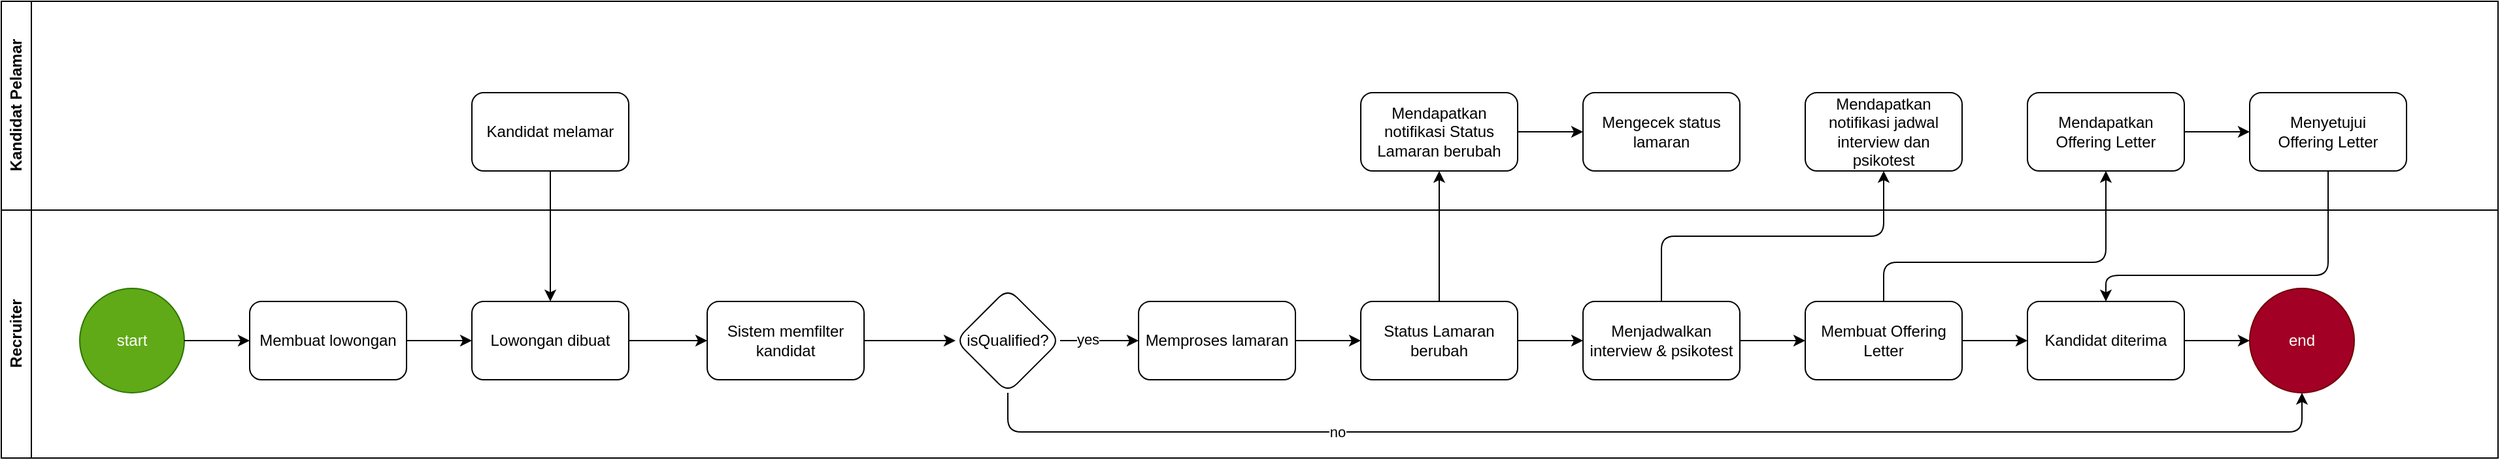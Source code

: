 <mxfile>
    <diagram id="pFOwyxe4f_khdjqVn0Dv" name="Page-1">
        <mxGraphModel dx="622" dy="1569" grid="1" gridSize="10" guides="1" tooltips="1" connect="1" arrows="1" fold="1" page="1" pageScale="1" pageWidth="850" pageHeight="1100" math="0" shadow="0">
            <root>
                <mxCell id="0"/>
                <mxCell id="1" parent="0"/>
                <mxCell id="10" style="edgeStyle=none;html=1;" edge="1" parent="1" source="9" target="7">
                    <mxGeometry relative="1" as="geometry"/>
                </mxCell>
                <mxCell id="24" value="" style="edgeStyle=none;html=1;" edge="1" parent="1" source="19" target="23">
                    <mxGeometry relative="1" as="geometry">
                        <Array as="points">
                            <mxPoint x="1300" y="-90"/>
                            <mxPoint x="1470" y="-90"/>
                        </Array>
                    </mxGeometry>
                </mxCell>
                <mxCell id="30" value="" style="edgeStyle=none;html=1;" edge="1" parent="1" source="27" target="29">
                    <mxGeometry relative="1" as="geometry">
                        <Array as="points">
                            <mxPoint x="1470" y="-70"/>
                            <mxPoint x="1640" y="-70"/>
                        </Array>
                    </mxGeometry>
                </mxCell>
                <mxCell id="34" value="Recruiter" style="swimlane;horizontal=0;whiteSpace=wrap;html=1;" vertex="1" parent="1">
                    <mxGeometry x="30" y="-110" width="1910" height="190" as="geometry"/>
                </mxCell>
                <mxCell id="4" value="start" style="ellipse;whiteSpace=wrap;html=1;aspect=fixed;fillColor=#60a917;fontColor=#ffffff;strokeColor=#2D7600;" vertex="1" parent="34">
                    <mxGeometry x="60" y="60" width="80" height="80" as="geometry"/>
                </mxCell>
                <mxCell id="5" value="Membuat lowongan" style="rounded=1;whiteSpace=wrap;html=1;" vertex="1" parent="34">
                    <mxGeometry x="190" y="70" width="120" height="60" as="geometry"/>
                </mxCell>
                <mxCell id="6" style="edgeStyle=none;html=1;" edge="1" parent="34" source="4" target="5">
                    <mxGeometry relative="1" as="geometry"/>
                </mxCell>
                <mxCell id="7" value="Lowongan dibuat" style="rounded=1;whiteSpace=wrap;html=1;" vertex="1" parent="34">
                    <mxGeometry x="360" y="70" width="120" height="60" as="geometry"/>
                </mxCell>
                <mxCell id="8" value="" style="edgeStyle=none;html=1;" edge="1" parent="34" source="5" target="7">
                    <mxGeometry relative="1" as="geometry"/>
                </mxCell>
                <mxCell id="40" value="" style="edgeStyle=none;html=1;" edge="1" parent="34" source="11" target="39">
                    <mxGeometry relative="1" as="geometry"/>
                </mxCell>
                <mxCell id="11" value="Sistem memfilter kandidat" style="rounded=1;whiteSpace=wrap;html=1;" vertex="1" parent="34">
                    <mxGeometry x="540" y="70" width="120" height="60" as="geometry"/>
                </mxCell>
                <mxCell id="12" style="edgeStyle=none;html=1;" edge="1" parent="34" source="7" target="11">
                    <mxGeometry relative="1" as="geometry"/>
                </mxCell>
                <mxCell id="13" value="Memproses lamaran" style="rounded=1;whiteSpace=wrap;html=1;" vertex="1" parent="34">
                    <mxGeometry x="870" y="70" width="120" height="60" as="geometry"/>
                </mxCell>
                <mxCell id="14" value="" style="edgeStyle=none;html=1;" edge="1" parent="34" source="39" target="13">
                    <mxGeometry relative="1" as="geometry"/>
                </mxCell>
                <mxCell id="41" value="yes" style="edgeLabel;html=1;align=center;verticalAlign=middle;resizable=0;points=[];" vertex="1" connectable="0" parent="14">
                    <mxGeometry x="-0.292" y="1" relative="1" as="geometry">
                        <mxPoint as="offset"/>
                    </mxGeometry>
                </mxCell>
                <mxCell id="15" value="Status Lamaran berubah" style="rounded=1;whiteSpace=wrap;html=1;" vertex="1" parent="34">
                    <mxGeometry x="1040" y="70" width="120" height="60" as="geometry"/>
                </mxCell>
                <mxCell id="16" value="" style="edgeStyle=none;html=1;" edge="1" parent="34" source="13" target="15">
                    <mxGeometry relative="1" as="geometry"/>
                </mxCell>
                <mxCell id="19" value="Menjadwalkan interview &amp;amp; psikotest" style="rounded=1;whiteSpace=wrap;html=1;" vertex="1" parent="34">
                    <mxGeometry x="1210" y="70" width="120" height="60" as="geometry"/>
                </mxCell>
                <mxCell id="20" style="edgeStyle=none;html=1;" edge="1" parent="34" source="15" target="19">
                    <mxGeometry relative="1" as="geometry"/>
                </mxCell>
                <mxCell id="27" value="Membuat Offering Letter" style="rounded=1;whiteSpace=wrap;html=1;" vertex="1" parent="34">
                    <mxGeometry x="1380" y="70" width="120" height="60" as="geometry"/>
                </mxCell>
                <mxCell id="26" value="" style="edgeStyle=none;html=1;" edge="1" parent="34" source="19" target="27">
                    <mxGeometry relative="1" as="geometry">
                        <Array as="points"/>
                    </mxGeometry>
                </mxCell>
                <mxCell id="25" value="Kandidat diterima" style="rounded=1;whiteSpace=wrap;html=1;" vertex="1" parent="34">
                    <mxGeometry x="1550" y="70" width="120" height="60" as="geometry"/>
                </mxCell>
                <mxCell id="32" value="end" style="ellipse;whiteSpace=wrap;html=1;rounded=1;fillColor=#a20025;fontColor=#ffffff;strokeColor=#6F0000;" vertex="1" parent="34">
                    <mxGeometry x="1720" y="60" width="80" height="80" as="geometry"/>
                </mxCell>
                <mxCell id="31" style="edgeStyle=none;html=1;" edge="1" parent="34" source="27" target="25">
                    <mxGeometry relative="1" as="geometry"/>
                </mxCell>
                <mxCell id="33" value="" style="edgeStyle=none;html=1;" edge="1" parent="34" source="25" target="32">
                    <mxGeometry relative="1" as="geometry"/>
                </mxCell>
                <mxCell id="42" style="edgeStyle=none;html=1;exitX=0.5;exitY=1;exitDx=0;exitDy=0;" edge="1" parent="34" source="39" target="32">
                    <mxGeometry relative="1" as="geometry">
                        <Array as="points">
                            <mxPoint x="770" y="170"/>
                            <mxPoint x="1760" y="170"/>
                        </Array>
                    </mxGeometry>
                </mxCell>
                <mxCell id="43" value="no" style="edgeLabel;html=1;align=center;verticalAlign=middle;resizable=0;points=[];" vertex="1" connectable="0" parent="42">
                    <mxGeometry x="-0.463" y="3" relative="1" as="geometry">
                        <mxPoint y="3" as="offset"/>
                    </mxGeometry>
                </mxCell>
                <mxCell id="39" value="isQualified?" style="rhombus;whiteSpace=wrap;html=1;rounded=1;" vertex="1" parent="34">
                    <mxGeometry x="730" y="60" width="80" height="80" as="geometry"/>
                </mxCell>
                <mxCell id="35" value="Kandidat Pelamar" style="swimlane;horizontal=0;whiteSpace=wrap;html=1;" vertex="1" parent="1">
                    <mxGeometry x="30" y="-270" width="1910" height="160" as="geometry"/>
                </mxCell>
                <mxCell id="9" value="Kandidat melamar" style="rounded=1;whiteSpace=wrap;html=1;" vertex="1" parent="35">
                    <mxGeometry x="360" y="70" width="120" height="60" as="geometry"/>
                </mxCell>
                <mxCell id="17" value="Mendapatkan notifikasi Status Lamaran berubah" style="rounded=1;whiteSpace=wrap;html=1;" vertex="1" parent="35">
                    <mxGeometry x="1040" y="70" width="120" height="60" as="geometry"/>
                </mxCell>
                <mxCell id="21" value="Mengecek status lamaran" style="rounded=1;whiteSpace=wrap;html=1;" vertex="1" parent="35">
                    <mxGeometry x="1210" y="70" width="120" height="60" as="geometry"/>
                </mxCell>
                <mxCell id="22" style="edgeStyle=none;html=1;" edge="1" parent="35" source="17" target="21">
                    <mxGeometry relative="1" as="geometry"/>
                </mxCell>
                <mxCell id="23" value="Mendapatkan notifikasi jadwal interview dan psikotest" style="rounded=1;whiteSpace=wrap;html=1;" vertex="1" parent="35">
                    <mxGeometry x="1380" y="70" width="120" height="60" as="geometry"/>
                </mxCell>
                <mxCell id="37" value="" style="edgeStyle=none;html=1;" edge="1" parent="35" source="29" target="36">
                    <mxGeometry relative="1" as="geometry"/>
                </mxCell>
                <mxCell id="29" value="Mendapatkan Offering Letter" style="rounded=1;whiteSpace=wrap;html=1;" vertex="1" parent="35">
                    <mxGeometry x="1550" y="70" width="120" height="60" as="geometry"/>
                </mxCell>
                <mxCell id="36" value="Menyetujui &lt;br&gt;Offering Letter" style="rounded=1;whiteSpace=wrap;html=1;" vertex="1" parent="35">
                    <mxGeometry x="1720" y="70" width="120" height="60" as="geometry"/>
                </mxCell>
                <mxCell id="18" value="" style="edgeStyle=none;html=1;" edge="1" parent="1" source="15" target="17">
                    <mxGeometry relative="1" as="geometry"/>
                </mxCell>
                <mxCell id="38" style="edgeStyle=none;html=1;" edge="1" parent="1" source="36" target="25">
                    <mxGeometry relative="1" as="geometry">
                        <Array as="points">
                            <mxPoint x="1810" y="-60"/>
                            <mxPoint x="1720" y="-60"/>
                            <mxPoint x="1640" y="-60"/>
                        </Array>
                    </mxGeometry>
                </mxCell>
            </root>
        </mxGraphModel>
    </diagram>
</mxfile>